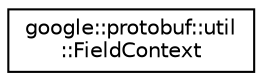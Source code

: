 digraph "类继承关系图"
{
 // LATEX_PDF_SIZE
  edge [fontname="Helvetica",fontsize="10",labelfontname="Helvetica",labelfontsize="10"];
  node [fontname="Helvetica",fontsize="10",shape=record];
  rankdir="LR";
  Node0 [label="google::protobuf::util\l::FieldContext",height=0.2,width=0.4,color="black", fillcolor="white", style="filled",URL="$classgoogle_1_1protobuf_1_1util_1_1FieldContext.html",tooltip=" "];
}
